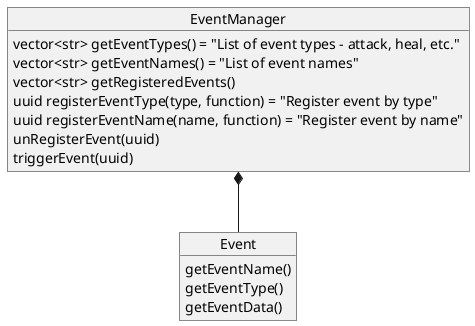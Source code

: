 @startuml
object EventManager {
    vector<str> getEventTypes() = "List of event types - attack, heal, etc."
    vector<str> getEventNames() = "List of event names"
    vector<str> getRegisteredEvents()
    uuid registerEventType(type, function) = "Register event by type"
    uuid registerEventName(name, function) = "Register event by name"
    unRegisterEvent(uuid)
    triggerEvent(uuid)
}

object Event {
    getEventName()
    getEventType()
    getEventData()
}

EventManager *-- Event
@enduml

@startuml
Addon -> EventManager: Query Event Insertion Points
note left
There is two different ways to query events for trigger.
1) Query event types such as attack, heal, etc.
2) Query specific event by name.
end note
Addon -> EventManager: Register Callback
note left
Select event type or name.
Select repeat. Can indicate the number of times or infinite.
end note
EventManager -> Addon: Generate UUID for Callback
Character -> EventManager: Trigger event
note right
Characters trigger events through actions such as
attack, heal, level, etc.
end note
EventManager -> Event: Create Event
EventManager -> Addon: Execute callback (Event)
note left
Pass event to callback
end note
@enduml

@startuml
:Example;
:Register callback on event type - attack;
:Player attacks enemy;
:Attack is input into event manager;
:Generate Event;
note left
Event encapsulates details of attack.
It exists until all callbacks registered to handle
the event have completed processing it.
end note
:Execute callbacks that are registered with type attack;
@enduml
